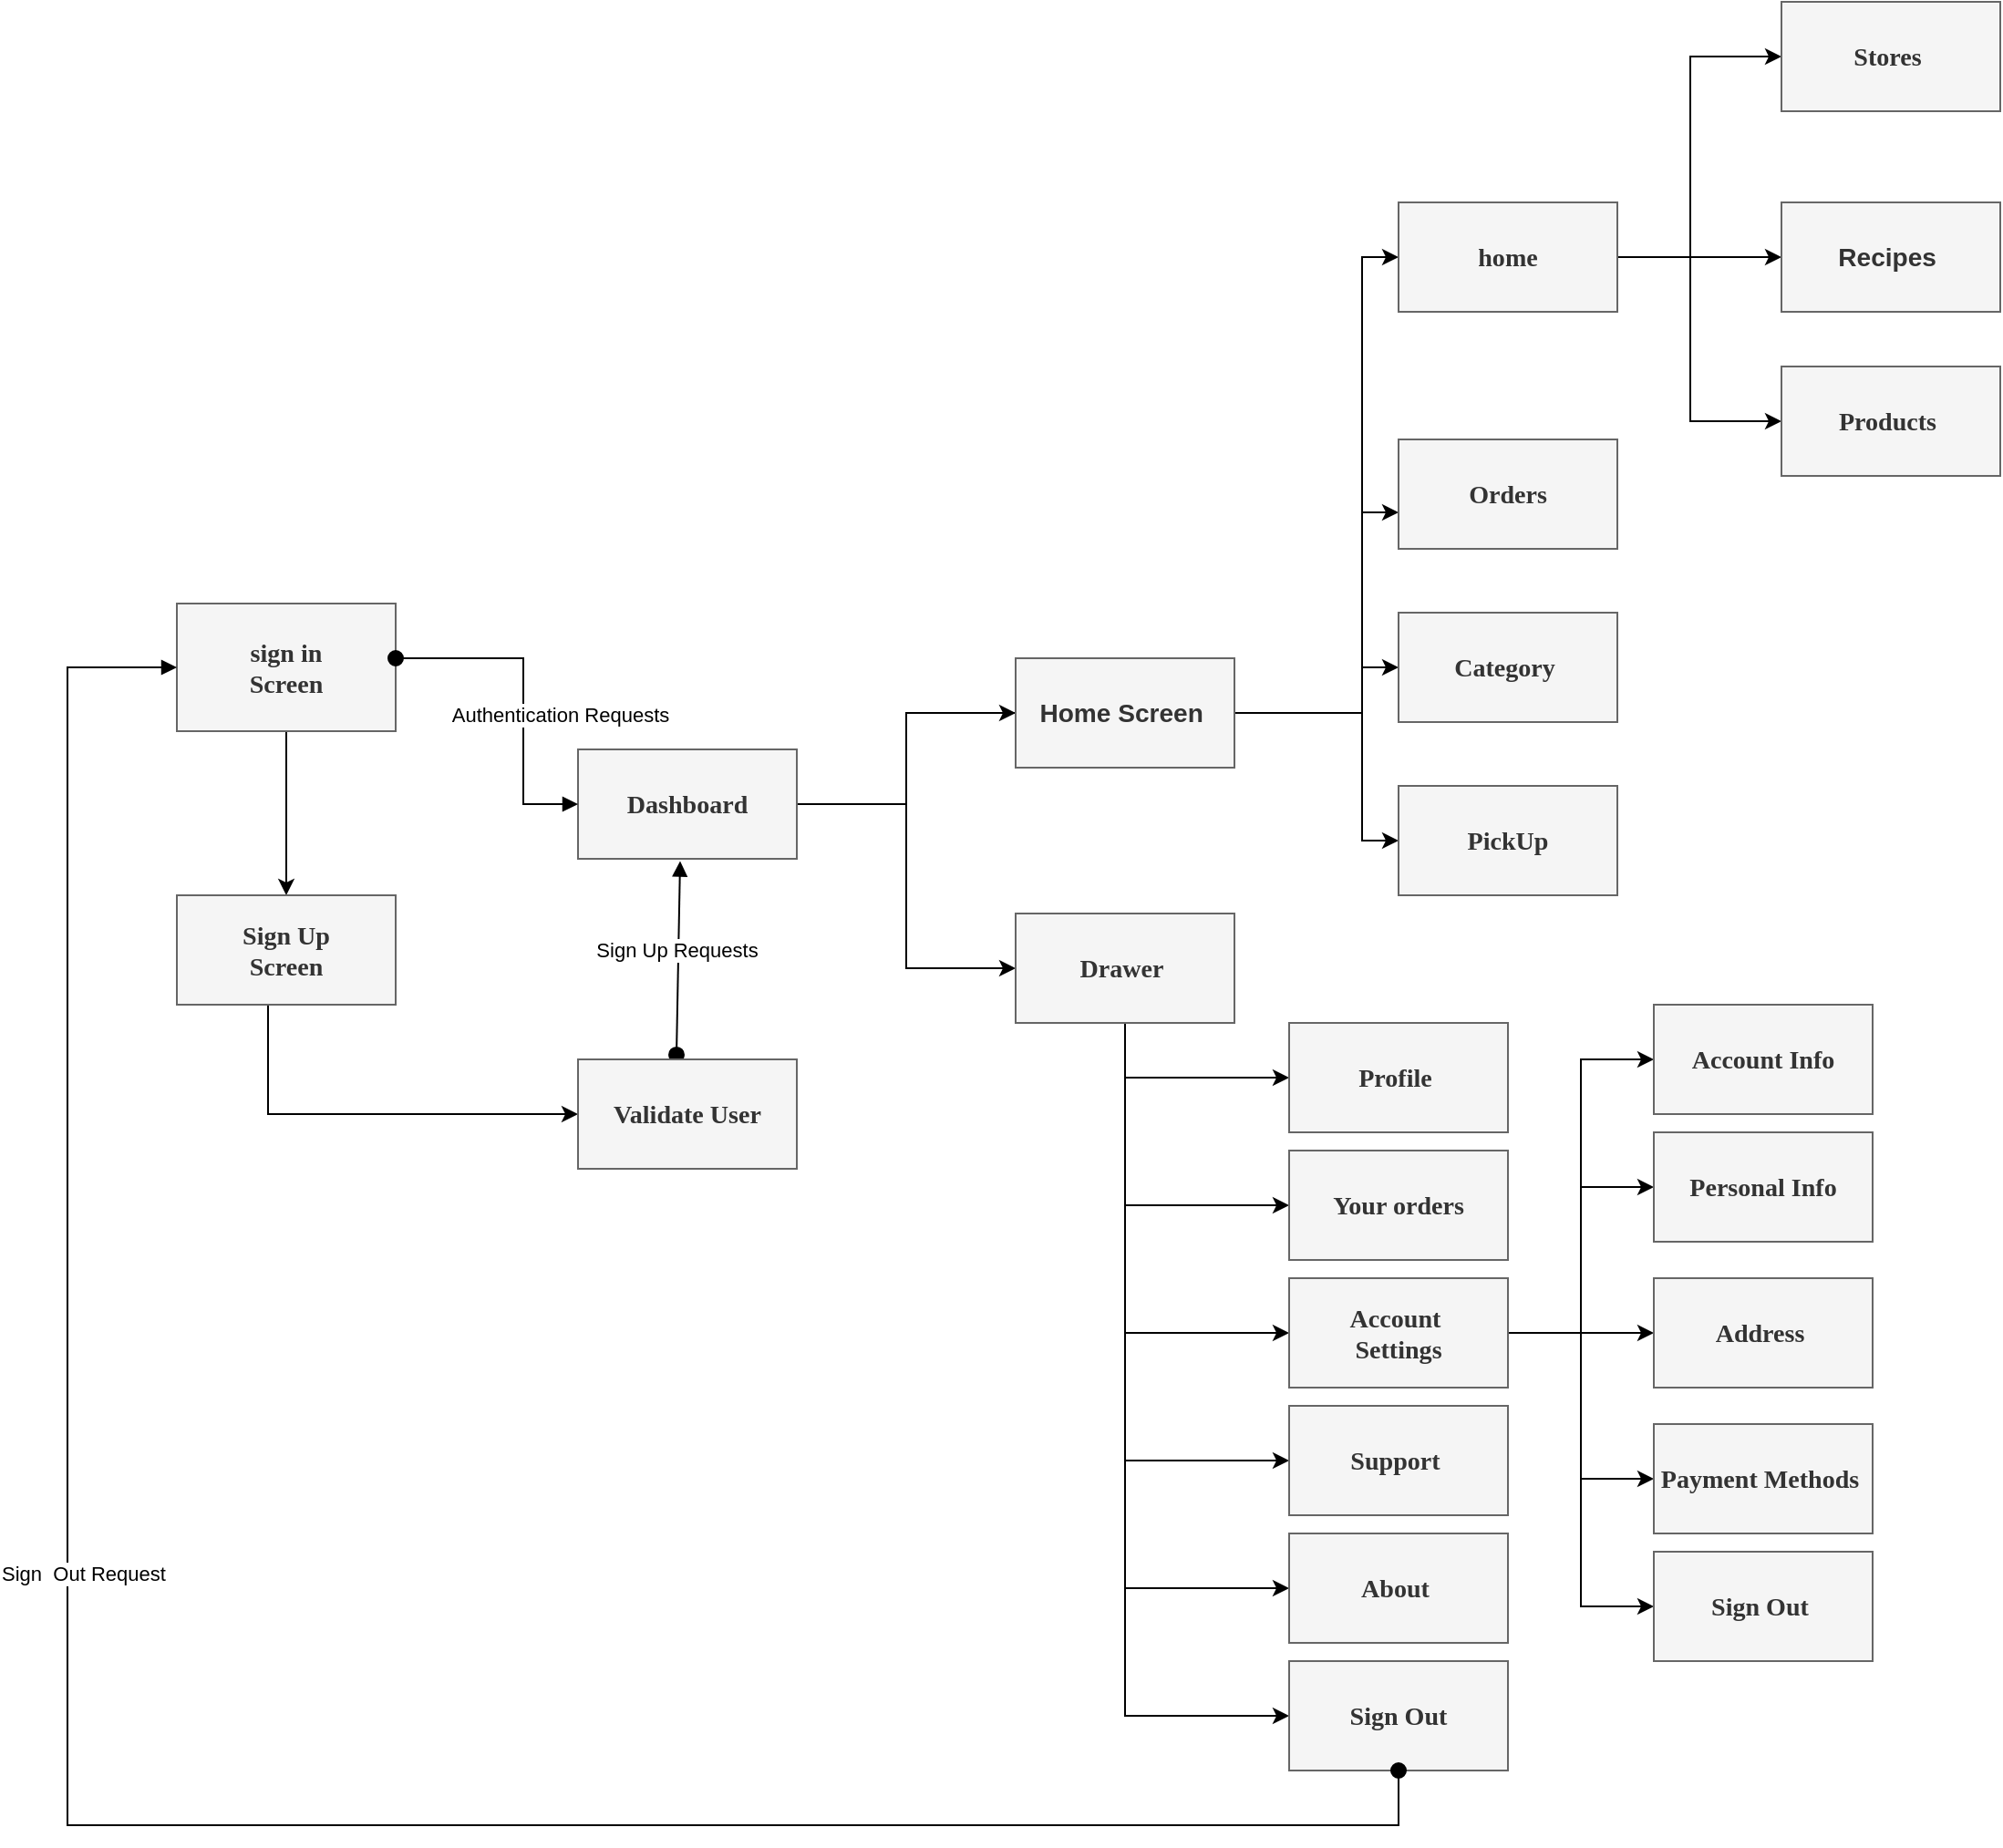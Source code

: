 <mxfile version="23.1.6" type="github">
  <diagram name="Page-1" id="KOonXXqbmE2lRdlxYzA0">
    <mxGraphModel dx="1194" dy="1824" grid="1" gridSize="10" guides="1" tooltips="1" connect="1" arrows="1" fold="1" page="1" pageScale="1" pageWidth="827" pageHeight="1169" math="0" shadow="0">
      <root>
        <mxCell id="0" />
        <mxCell id="1" parent="0" />
        <mxCell id="mfGhiSFoYJxoLjO9fj_X-10" value="" style="edgeStyle=orthogonalEdgeStyle;rounded=0;orthogonalLoop=1;jettySize=auto;html=1;" edge="1" parent="1" source="mfGhiSFoYJxoLjO9fj_X-1" target="mfGhiSFoYJxoLjO9fj_X-9">
          <mxGeometry relative="1" as="geometry" />
        </mxCell>
        <mxCell id="mfGhiSFoYJxoLjO9fj_X-1" value="&lt;h3&gt;&lt;font face=&quot;Comic Sans MS&quot;&gt;sign in&lt;br&gt;&lt;/font&gt;&lt;font face=&quot;Comic Sans MS&quot;&gt;Screen&lt;/font&gt;&lt;/h3&gt;" style="rounded=0;whiteSpace=wrap;html=1;fillColor=#f5f5f5;fontColor=#333333;strokeColor=#666666;" vertex="1" parent="1">
          <mxGeometry x="110" y="90" width="120" height="70" as="geometry" />
        </mxCell>
        <mxCell id="mfGhiSFoYJxoLjO9fj_X-13" value="" style="edgeStyle=orthogonalEdgeStyle;rounded=0;orthogonalLoop=1;jettySize=auto;html=1;" edge="1" parent="1" source="mfGhiSFoYJxoLjO9fj_X-2" target="mfGhiSFoYJxoLjO9fj_X-12">
          <mxGeometry relative="1" as="geometry" />
        </mxCell>
        <mxCell id="mfGhiSFoYJxoLjO9fj_X-2" value="&lt;h3&gt;&lt;font face=&quot;Comic Sans MS&quot;&gt;Dashboard&lt;/font&gt;&lt;/h3&gt;" style="whiteSpace=wrap;html=1;rounded=0;fillColor=#f5f5f5;fontColor=#333333;strokeColor=#666666;fontFamily=Helvetica;" vertex="1" parent="1">
          <mxGeometry x="330" y="170" width="120" height="60" as="geometry" />
        </mxCell>
        <mxCell id="mfGhiSFoYJxoLjO9fj_X-80" value="" style="edgeStyle=orthogonalEdgeStyle;rounded=0;orthogonalLoop=1;jettySize=auto;html=1;" edge="1" parent="1" source="mfGhiSFoYJxoLjO9fj_X-9" target="mfGhiSFoYJxoLjO9fj_X-79">
          <mxGeometry relative="1" as="geometry">
            <Array as="points">
              <mxPoint x="160" y="370" />
            </Array>
          </mxGeometry>
        </mxCell>
        <mxCell id="mfGhiSFoYJxoLjO9fj_X-9" value="&lt;h3&gt;&lt;font face=&quot;Comic Sans MS&quot;&gt;Sign Up&lt;br&gt;Screen&lt;/font&gt;&lt;/h3&gt;" style="whiteSpace=wrap;html=1;rounded=0;fillColor=#f5f5f5;fontColor=#333333;strokeColor=#666666;" vertex="1" parent="1">
          <mxGeometry x="110" y="250" width="120" height="60" as="geometry" />
        </mxCell>
        <mxCell id="mfGhiSFoYJxoLjO9fj_X-15" value="" style="edgeStyle=orthogonalEdgeStyle;rounded=0;orthogonalLoop=1;jettySize=auto;html=1;" edge="1" parent="1" source="mfGhiSFoYJxoLjO9fj_X-12" target="mfGhiSFoYJxoLjO9fj_X-14">
          <mxGeometry relative="1" as="geometry">
            <Array as="points">
              <mxPoint x="510" y="150" />
              <mxPoint x="510" y="290" />
            </Array>
          </mxGeometry>
        </mxCell>
        <mxCell id="mfGhiSFoYJxoLjO9fj_X-48" value="" style="edgeStyle=orthogonalEdgeStyle;rounded=0;orthogonalLoop=1;jettySize=auto;html=1;" edge="1" parent="1" source="mfGhiSFoYJxoLjO9fj_X-12" target="mfGhiSFoYJxoLjO9fj_X-47">
          <mxGeometry relative="1" as="geometry">
            <Array as="points">
              <mxPoint x="760" y="150" />
              <mxPoint x="760" y="-100" />
            </Array>
          </mxGeometry>
        </mxCell>
        <mxCell id="mfGhiSFoYJxoLjO9fj_X-51" value="" style="edgeStyle=orthogonalEdgeStyle;rounded=0;orthogonalLoop=1;jettySize=auto;html=1;" edge="1" parent="1" source="mfGhiSFoYJxoLjO9fj_X-12" target="mfGhiSFoYJxoLjO9fj_X-49">
          <mxGeometry relative="1" as="geometry">
            <Array as="points">
              <mxPoint x="760" y="150" />
              <mxPoint x="760" y="220" />
            </Array>
          </mxGeometry>
        </mxCell>
        <mxCell id="mfGhiSFoYJxoLjO9fj_X-54" value="" style="edgeStyle=orthogonalEdgeStyle;rounded=0;orthogonalLoop=1;jettySize=auto;html=1;" edge="1" parent="1" source="mfGhiSFoYJxoLjO9fj_X-12" target="mfGhiSFoYJxoLjO9fj_X-53">
          <mxGeometry relative="1" as="geometry">
            <Array as="points">
              <mxPoint x="760" y="150" />
              <mxPoint x="760" y="40" />
            </Array>
          </mxGeometry>
        </mxCell>
        <mxCell id="mfGhiSFoYJxoLjO9fj_X-78" value="" style="edgeStyle=orthogonalEdgeStyle;rounded=0;orthogonalLoop=1;jettySize=auto;html=1;" edge="1" parent="1" source="mfGhiSFoYJxoLjO9fj_X-12" target="mfGhiSFoYJxoLjO9fj_X-77">
          <mxGeometry relative="1" as="geometry">
            <Array as="points">
              <mxPoint x="760" y="150" />
              <mxPoint x="760" y="125" />
            </Array>
          </mxGeometry>
        </mxCell>
        <mxCell id="mfGhiSFoYJxoLjO9fj_X-12" value="&lt;h3&gt;Home Screen&amp;nbsp;&lt;/h3&gt;" style="whiteSpace=wrap;html=1;rounded=0;fillColor=#f5f5f5;fontColor=#333333;strokeColor=#666666;fontFamily=Helvetica;" vertex="1" parent="1">
          <mxGeometry x="570" y="120" width="120" height="60" as="geometry" />
        </mxCell>
        <mxCell id="mfGhiSFoYJxoLjO9fj_X-17" value="" style="edgeStyle=orthogonalEdgeStyle;rounded=0;orthogonalLoop=1;jettySize=auto;html=1;" edge="1" parent="1" source="mfGhiSFoYJxoLjO9fj_X-14" target="mfGhiSFoYJxoLjO9fj_X-16">
          <mxGeometry relative="1" as="geometry">
            <Array as="points">
              <mxPoint x="630" y="350" />
            </Array>
          </mxGeometry>
        </mxCell>
        <mxCell id="mfGhiSFoYJxoLjO9fj_X-33" value="" style="edgeStyle=orthogonalEdgeStyle;rounded=0;orthogonalLoop=1;jettySize=auto;html=1;" edge="1" parent="1" source="mfGhiSFoYJxoLjO9fj_X-14" target="mfGhiSFoYJxoLjO9fj_X-32">
          <mxGeometry relative="1" as="geometry">
            <Array as="points">
              <mxPoint x="630" y="420" />
            </Array>
          </mxGeometry>
        </mxCell>
        <mxCell id="mfGhiSFoYJxoLjO9fj_X-35" value="" style="edgeStyle=orthogonalEdgeStyle;rounded=0;orthogonalLoop=1;jettySize=auto;html=1;" edge="1" parent="1" source="mfGhiSFoYJxoLjO9fj_X-14" target="mfGhiSFoYJxoLjO9fj_X-34">
          <mxGeometry relative="1" as="geometry">
            <Array as="points">
              <mxPoint x="630" y="490" />
            </Array>
          </mxGeometry>
        </mxCell>
        <mxCell id="mfGhiSFoYJxoLjO9fj_X-37" value="" style="edgeStyle=orthogonalEdgeStyle;rounded=0;orthogonalLoop=1;jettySize=auto;html=1;" edge="1" parent="1" source="mfGhiSFoYJxoLjO9fj_X-14" target="mfGhiSFoYJxoLjO9fj_X-36">
          <mxGeometry relative="1" as="geometry">
            <Array as="points">
              <mxPoint x="630" y="560" />
            </Array>
          </mxGeometry>
        </mxCell>
        <mxCell id="mfGhiSFoYJxoLjO9fj_X-39" value="" style="edgeStyle=orthogonalEdgeStyle;rounded=0;orthogonalLoop=1;jettySize=auto;html=1;" edge="1" parent="1" source="mfGhiSFoYJxoLjO9fj_X-14" target="mfGhiSFoYJxoLjO9fj_X-38">
          <mxGeometry relative="1" as="geometry">
            <Array as="points">
              <mxPoint x="630" y="630" />
            </Array>
          </mxGeometry>
        </mxCell>
        <mxCell id="mfGhiSFoYJxoLjO9fj_X-41" value="" style="edgeStyle=orthogonalEdgeStyle;rounded=0;orthogonalLoop=1;jettySize=auto;html=1;" edge="1" parent="1" source="mfGhiSFoYJxoLjO9fj_X-14" target="mfGhiSFoYJxoLjO9fj_X-40">
          <mxGeometry relative="1" as="geometry">
            <Array as="points">
              <mxPoint x="630" y="700" />
            </Array>
          </mxGeometry>
        </mxCell>
        <mxCell id="mfGhiSFoYJxoLjO9fj_X-14" value="&lt;h3&gt;&lt;font face=&quot;Comic Sans MS&quot;&gt;Drawer&amp;nbsp;&lt;/font&gt;&lt;/h3&gt;" style="whiteSpace=wrap;html=1;fillColor=#f5f5f5;strokeColor=#666666;fontColor=#333333;rounded=0;" vertex="1" parent="1">
          <mxGeometry x="570" y="260" width="120" height="60" as="geometry" />
        </mxCell>
        <mxCell id="mfGhiSFoYJxoLjO9fj_X-16" value="&lt;h3&gt;&lt;font face=&quot;Comic Sans MS&quot;&gt;Profile&amp;nbsp;&lt;/font&gt;&lt;/h3&gt;" style="whiteSpace=wrap;html=1;fillColor=#f5f5f5;strokeColor=#666666;fontColor=#333333;rounded=0;" vertex="1" parent="1">
          <mxGeometry x="720" y="320" width="120" height="60" as="geometry" />
        </mxCell>
        <mxCell id="mfGhiSFoYJxoLjO9fj_X-32" value="&lt;h3&gt;&lt;font face=&quot;Comic Sans MS&quot;&gt;Your orders&lt;/font&gt;&lt;/h3&gt;" style="whiteSpace=wrap;html=1;fillColor=#f5f5f5;strokeColor=#666666;fontColor=#333333;rounded=0;" vertex="1" parent="1">
          <mxGeometry x="720" y="390" width="120" height="60" as="geometry" />
        </mxCell>
        <mxCell id="mfGhiSFoYJxoLjO9fj_X-68" value="" style="edgeStyle=orthogonalEdgeStyle;rounded=0;orthogonalLoop=1;jettySize=auto;html=1;" edge="1" parent="1" source="mfGhiSFoYJxoLjO9fj_X-34" target="mfGhiSFoYJxoLjO9fj_X-67">
          <mxGeometry relative="1" as="geometry">
            <Array as="points">
              <mxPoint x="880" y="490" />
              <mxPoint x="880" y="340" />
            </Array>
          </mxGeometry>
        </mxCell>
        <mxCell id="mfGhiSFoYJxoLjO9fj_X-70" value="" style="edgeStyle=orthogonalEdgeStyle;rounded=0;orthogonalLoop=1;jettySize=auto;html=1;" edge="1" parent="1" source="mfGhiSFoYJxoLjO9fj_X-34" target="mfGhiSFoYJxoLjO9fj_X-69">
          <mxGeometry relative="1" as="geometry">
            <Array as="points">
              <mxPoint x="880" y="490" />
              <mxPoint x="880" y="410" />
            </Array>
          </mxGeometry>
        </mxCell>
        <mxCell id="mfGhiSFoYJxoLjO9fj_X-72" value="" style="edgeStyle=orthogonalEdgeStyle;rounded=0;orthogonalLoop=1;jettySize=auto;html=1;" edge="1" parent="1" source="mfGhiSFoYJxoLjO9fj_X-34" target="mfGhiSFoYJxoLjO9fj_X-71">
          <mxGeometry relative="1" as="geometry">
            <Array as="points">
              <mxPoint x="880" y="490" />
              <mxPoint x="880" y="640" />
            </Array>
          </mxGeometry>
        </mxCell>
        <mxCell id="mfGhiSFoYJxoLjO9fj_X-74" value="" style="edgeStyle=orthogonalEdgeStyle;rounded=0;orthogonalLoop=1;jettySize=auto;html=1;" edge="1" parent="1" source="mfGhiSFoYJxoLjO9fj_X-34" target="mfGhiSFoYJxoLjO9fj_X-73">
          <mxGeometry relative="1" as="geometry">
            <Array as="points">
              <mxPoint x="880" y="490" />
              <mxPoint x="880" y="570" />
            </Array>
          </mxGeometry>
        </mxCell>
        <mxCell id="mfGhiSFoYJxoLjO9fj_X-76" value="" style="edgeStyle=orthogonalEdgeStyle;rounded=0;orthogonalLoop=1;jettySize=auto;html=1;" edge="1" parent="1" source="mfGhiSFoYJxoLjO9fj_X-34" target="mfGhiSFoYJxoLjO9fj_X-75">
          <mxGeometry relative="1" as="geometry" />
        </mxCell>
        <mxCell id="mfGhiSFoYJxoLjO9fj_X-34" value="&lt;h3&gt;&lt;font face=&quot;Comic Sans MS&quot;&gt;Account&amp;nbsp;&lt;br&gt;Settings&lt;/font&gt;&lt;/h3&gt;" style="whiteSpace=wrap;html=1;fillColor=#f5f5f5;strokeColor=#666666;fontColor=#333333;rounded=0;" vertex="1" parent="1">
          <mxGeometry x="720" y="460" width="120" height="60" as="geometry" />
        </mxCell>
        <mxCell id="mfGhiSFoYJxoLjO9fj_X-36" value="&lt;h3&gt;&lt;font face=&quot;Comic Sans MS&quot;&gt;Support&amp;nbsp;&lt;/font&gt;&lt;/h3&gt;" style="whiteSpace=wrap;html=1;fillColor=#f5f5f5;strokeColor=#666666;fontColor=#333333;rounded=0;" vertex="1" parent="1">
          <mxGeometry x="720" y="530" width="120" height="60" as="geometry" />
        </mxCell>
        <mxCell id="mfGhiSFoYJxoLjO9fj_X-38" value="&lt;h3&gt;&lt;font face=&quot;Comic Sans MS&quot;&gt;About&amp;nbsp;&lt;/font&gt;&lt;/h3&gt;" style="whiteSpace=wrap;html=1;fillColor=#f5f5f5;strokeColor=#666666;fontColor=#333333;rounded=0;" vertex="1" parent="1">
          <mxGeometry x="720" y="600" width="120" height="60" as="geometry" />
        </mxCell>
        <mxCell id="mfGhiSFoYJxoLjO9fj_X-40" value="&lt;h3&gt;&lt;font face=&quot;Comic Sans MS&quot;&gt;Sign Out&lt;/font&gt;&lt;/h3&gt;" style="whiteSpace=wrap;html=1;fillColor=#f5f5f5;strokeColor=#666666;fontColor=#333333;rounded=0;" vertex="1" parent="1">
          <mxGeometry x="720" y="670" width="120" height="60" as="geometry" />
        </mxCell>
        <mxCell id="mfGhiSFoYJxoLjO9fj_X-44" value="Authentication Requests" style="html=1;verticalAlign=bottom;startArrow=oval;startFill=1;endArrow=block;startSize=8;curved=0;rounded=0;" edge="1" parent="1">
          <mxGeometry x="0.222" y="20" width="60" relative="1" as="geometry">
            <mxPoint x="230" y="120" as="sourcePoint" />
            <mxPoint x="330" y="200" as="targetPoint" />
            <Array as="points">
              <mxPoint x="300" y="120" />
              <mxPoint x="300" y="200" />
            </Array>
            <mxPoint as="offset" />
          </mxGeometry>
        </mxCell>
        <mxCell id="mfGhiSFoYJxoLjO9fj_X-46" value="Sign Up Requests" style="html=1;verticalAlign=bottom;startArrow=oval;startFill=1;endArrow=block;startSize=8;curved=0;rounded=0;exitX=0.45;exitY=-0.042;exitDx=0;exitDy=0;exitPerimeter=0;" edge="1" parent="1" source="mfGhiSFoYJxoLjO9fj_X-79">
          <mxGeometry x="-0.087" y="1" width="60" relative="1" as="geometry">
            <mxPoint x="380" y="328.74" as="sourcePoint" />
            <mxPoint x="386" y="231.26" as="targetPoint" />
            <Array as="points" />
            <mxPoint as="offset" />
          </mxGeometry>
        </mxCell>
        <mxCell id="mfGhiSFoYJxoLjO9fj_X-56" value="" style="edgeStyle=orthogonalEdgeStyle;rounded=0;orthogonalLoop=1;jettySize=auto;html=1;exitX=1;exitY=0.5;exitDx=0;exitDy=0;" edge="1" parent="1" source="mfGhiSFoYJxoLjO9fj_X-47" target="mfGhiSFoYJxoLjO9fj_X-55">
          <mxGeometry relative="1" as="geometry">
            <mxPoint x="960" as="sourcePoint" />
            <Array as="points">
              <mxPoint x="940" y="-100" />
              <mxPoint x="940" y="-210" />
            </Array>
          </mxGeometry>
        </mxCell>
        <mxCell id="mfGhiSFoYJxoLjO9fj_X-63" value="" style="edgeStyle=orthogonalEdgeStyle;rounded=0;orthogonalLoop=1;jettySize=auto;html=1;" edge="1" parent="1" source="mfGhiSFoYJxoLjO9fj_X-47" target="mfGhiSFoYJxoLjO9fj_X-62">
          <mxGeometry relative="1" as="geometry" />
        </mxCell>
        <mxCell id="mfGhiSFoYJxoLjO9fj_X-64" style="edgeStyle=orthogonalEdgeStyle;rounded=0;orthogonalLoop=1;jettySize=auto;html=1;exitX=1;exitY=0.5;exitDx=0;exitDy=0;entryX=0;entryY=0.5;entryDx=0;entryDy=0;" edge="1" parent="1" source="mfGhiSFoYJxoLjO9fj_X-47" target="mfGhiSFoYJxoLjO9fj_X-58">
          <mxGeometry relative="1" as="geometry">
            <mxPoint x="940" as="targetPoint" />
            <Array as="points">
              <mxPoint x="940" y="-100" />
              <mxPoint x="940" y="-10" />
            </Array>
          </mxGeometry>
        </mxCell>
        <mxCell id="mfGhiSFoYJxoLjO9fj_X-47" value="&lt;h3&gt;&lt;font face=&quot;Comic Sans MS&quot;&gt;home&lt;/font&gt;&lt;/h3&gt;" style="whiteSpace=wrap;html=1;fillColor=#f5f5f5;strokeColor=#666666;fontColor=#333333;rounded=0;" vertex="1" parent="1">
          <mxGeometry x="780" y="-130" width="120" height="60" as="geometry" />
        </mxCell>
        <mxCell id="mfGhiSFoYJxoLjO9fj_X-49" value="&lt;h3&gt;&lt;font face=&quot;Comic Sans MS&quot;&gt;PickUp&lt;/font&gt;&lt;/h3&gt;" style="whiteSpace=wrap;html=1;fillColor=#f5f5f5;strokeColor=#666666;fontColor=#333333;rounded=0;" vertex="1" parent="1">
          <mxGeometry x="780" y="190" width="120" height="60" as="geometry" />
        </mxCell>
        <mxCell id="mfGhiSFoYJxoLjO9fj_X-53" value="&lt;h3&gt;&lt;font face=&quot;Comic Sans MS&quot;&gt;Orders&lt;/font&gt;&lt;/h3&gt;" style="whiteSpace=wrap;html=1;fillColor=#f5f5f5;strokeColor=#666666;fontColor=#333333;rounded=0;" vertex="1" parent="1">
          <mxGeometry x="780" width="120" height="60" as="geometry" />
        </mxCell>
        <mxCell id="mfGhiSFoYJxoLjO9fj_X-55" value="&lt;h3&gt;&lt;font face=&quot;Comic Sans MS&quot;&gt;Stores&amp;nbsp;&lt;/font&gt;&lt;/h3&gt;" style="whiteSpace=wrap;html=1;fillColor=#f5f5f5;strokeColor=#666666;fontColor=#333333;rounded=0;" vertex="1" parent="1">
          <mxGeometry x="990" y="-240" width="120" height="60" as="geometry" />
        </mxCell>
        <mxCell id="mfGhiSFoYJxoLjO9fj_X-58" value="&lt;h3&gt;&lt;font face=&quot;Comic Sans MS&quot;&gt;Products&amp;nbsp;&lt;/font&gt;&lt;/h3&gt;" style="whiteSpace=wrap;html=1;fillColor=#f5f5f5;strokeColor=#666666;fontColor=#333333;rounded=0;" vertex="1" parent="1">
          <mxGeometry x="990" y="-40" width="120" height="60" as="geometry" />
        </mxCell>
        <mxCell id="mfGhiSFoYJxoLjO9fj_X-60" value="Sign&amp;nbsp; Out Request&amp;nbsp;" style="html=1;verticalAlign=bottom;startArrow=oval;startFill=1;endArrow=block;startSize=8;curved=0;rounded=0;entryX=0;entryY=0.5;entryDx=0;entryDy=0;exitX=0.5;exitY=1;exitDx=0;exitDy=0;" edge="1" parent="1" source="mfGhiSFoYJxoLjO9fj_X-40" target="mfGhiSFoYJxoLjO9fj_X-1">
          <mxGeometry x="0.223" y="-10" width="60" relative="1" as="geometry">
            <mxPoint x="700" y="760" as="sourcePoint" />
            <mxPoint x="30" y="119" as="targetPoint" />
            <Array as="points">
              <mxPoint x="780" y="760" />
              <mxPoint x="50" y="760" />
              <mxPoint x="50" y="230" />
              <mxPoint x="50" y="150" />
              <mxPoint x="50" y="125" />
            </Array>
            <mxPoint as="offset" />
          </mxGeometry>
        </mxCell>
        <mxCell id="mfGhiSFoYJxoLjO9fj_X-62" value="&lt;h3&gt;Recipes&amp;nbsp;&lt;/h3&gt;" style="whiteSpace=wrap;html=1;fillColor=#f5f5f5;strokeColor=#666666;fontColor=#333333;rounded=0;" vertex="1" parent="1">
          <mxGeometry x="990" y="-130" width="120" height="60" as="geometry" />
        </mxCell>
        <mxCell id="mfGhiSFoYJxoLjO9fj_X-67" value="&lt;h3&gt;&lt;font face=&quot;Comic Sans MS&quot;&gt;Account Info&lt;/font&gt;&lt;/h3&gt;" style="whiteSpace=wrap;html=1;fillColor=#f5f5f5;strokeColor=#666666;fontColor=#333333;rounded=0;" vertex="1" parent="1">
          <mxGeometry x="920" y="310" width="120" height="60" as="geometry" />
        </mxCell>
        <mxCell id="mfGhiSFoYJxoLjO9fj_X-69" value="&lt;h3&gt;&lt;font face=&quot;Comic Sans MS&quot;&gt;Personal Info&lt;/font&gt;&lt;/h3&gt;" style="whiteSpace=wrap;html=1;fillColor=#f5f5f5;strokeColor=#666666;fontColor=#333333;rounded=0;" vertex="1" parent="1">
          <mxGeometry x="920" y="380" width="120" height="60" as="geometry" />
        </mxCell>
        <mxCell id="mfGhiSFoYJxoLjO9fj_X-71" value="&lt;h3&gt;&lt;font face=&quot;Comic Sans MS&quot;&gt;Sign Out&amp;nbsp;&lt;/font&gt;&lt;/h3&gt;" style="whiteSpace=wrap;html=1;fillColor=#f5f5f5;strokeColor=#666666;fontColor=#333333;rounded=0;" vertex="1" parent="1">
          <mxGeometry x="920" y="610" width="120" height="60" as="geometry" />
        </mxCell>
        <mxCell id="mfGhiSFoYJxoLjO9fj_X-73" value="&lt;h3&gt;&lt;font face=&quot;Comic Sans MS&quot;&gt;Payment Methods&amp;nbsp;&lt;/font&gt;&lt;/h3&gt;" style="whiteSpace=wrap;html=1;fillColor=#f5f5f5;strokeColor=#666666;fontColor=#333333;rounded=0;" vertex="1" parent="1">
          <mxGeometry x="920" y="540" width="120" height="60" as="geometry" />
        </mxCell>
        <mxCell id="mfGhiSFoYJxoLjO9fj_X-75" value="&lt;h3&gt;&lt;font face=&quot;Comic Sans MS&quot;&gt;Address&amp;nbsp;&lt;/font&gt;&lt;/h3&gt;" style="whiteSpace=wrap;html=1;fillColor=#f5f5f5;strokeColor=#666666;fontColor=#333333;rounded=0;" vertex="1" parent="1">
          <mxGeometry x="920" y="460" width="120" height="60" as="geometry" />
        </mxCell>
        <mxCell id="mfGhiSFoYJxoLjO9fj_X-77" value="&lt;h3&gt;&lt;font face=&quot;Comic Sans MS&quot;&gt;Category&amp;nbsp;&lt;/font&gt;&lt;/h3&gt;" style="whiteSpace=wrap;html=1;fillColor=#f5f5f5;strokeColor=#666666;fontColor=#333333;rounded=0;" vertex="1" parent="1">
          <mxGeometry x="780" y="95" width="120" height="60" as="geometry" />
        </mxCell>
        <mxCell id="mfGhiSFoYJxoLjO9fj_X-79" value="&lt;h3&gt;&lt;font face=&quot;Comic Sans MS&quot;&gt;Validate User&lt;/font&gt;&lt;/h3&gt;" style="whiteSpace=wrap;html=1;rounded=0;fillColor=#f5f5f5;fontColor=#333333;strokeColor=#666666;" vertex="1" parent="1">
          <mxGeometry x="330" y="340" width="120" height="60" as="geometry" />
        </mxCell>
      </root>
    </mxGraphModel>
  </diagram>
</mxfile>
